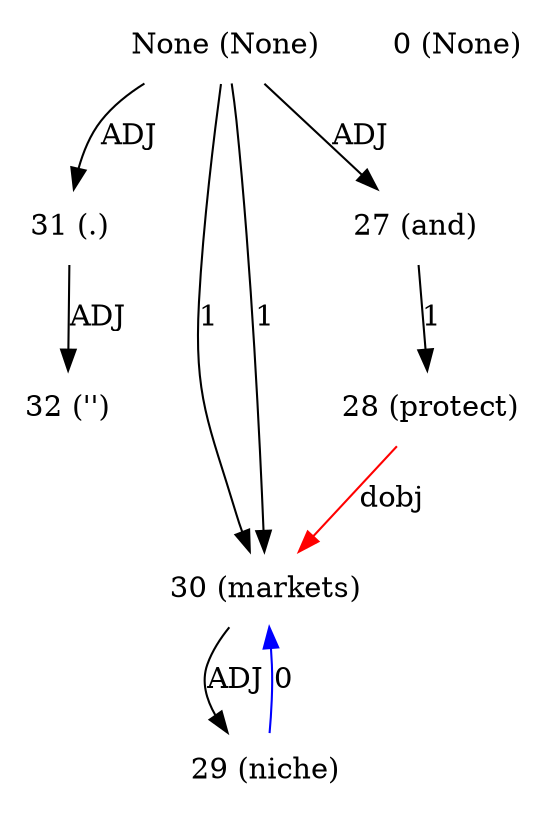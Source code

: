 digraph G{
edge [dir=forward]
node [shape=plaintext]

None [label="None (None)"]
None -> 31 [label="ADJ"]
None [label="None (None)"]
None -> 30 [label="1"]
None [label="None (None)"]
None -> 30 [label="1"]
None -> 27 [label="ADJ"]
0 [label="0 (None)"]
27 [label="27 (and)"]
27 -> 28 [label="1"]
28 [label="28 (protect)"]
29 [label="29 (niche)"]
29 -> 30 [label="0", color="blue"]
30 [label="30 (markets)"]
30 -> 29 [label="ADJ"]
28 -> 30 [label="dobj", color="red"]
31 [label="31 (.)"]
31 -> 32 [label="ADJ"]
32 [label="32 ('')"]
}
